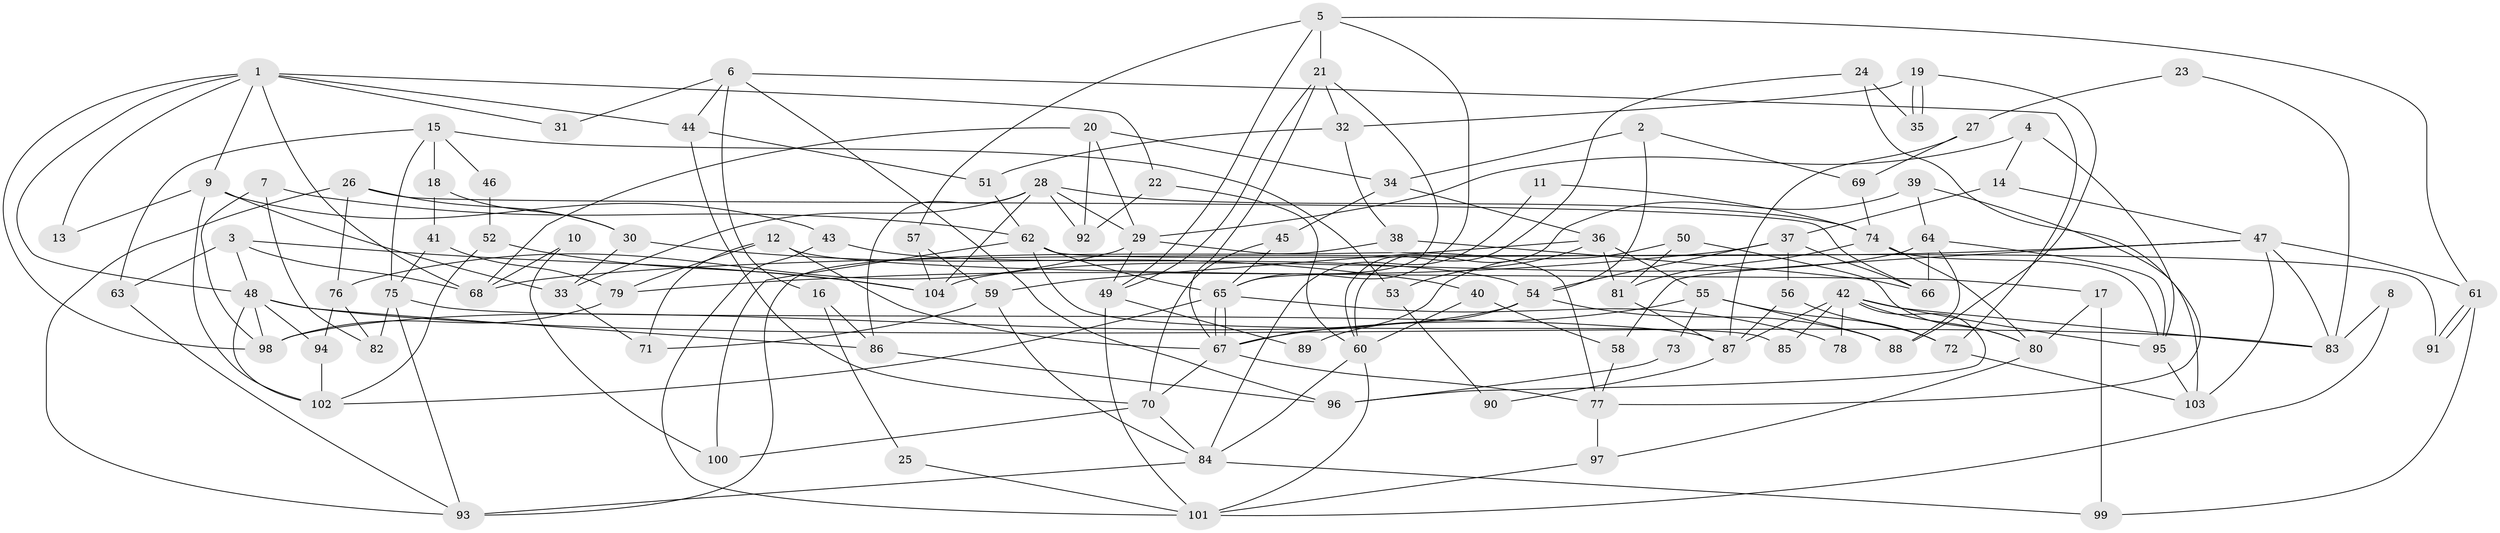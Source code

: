 // Generated by graph-tools (version 1.1) at 2025/11/02/27/25 16:11:19]
// undirected, 104 vertices, 208 edges
graph export_dot {
graph [start="1"]
  node [color=gray90,style=filled];
  1;
  2;
  3;
  4;
  5;
  6;
  7;
  8;
  9;
  10;
  11;
  12;
  13;
  14;
  15;
  16;
  17;
  18;
  19;
  20;
  21;
  22;
  23;
  24;
  25;
  26;
  27;
  28;
  29;
  30;
  31;
  32;
  33;
  34;
  35;
  36;
  37;
  38;
  39;
  40;
  41;
  42;
  43;
  44;
  45;
  46;
  47;
  48;
  49;
  50;
  51;
  52;
  53;
  54;
  55;
  56;
  57;
  58;
  59;
  60;
  61;
  62;
  63;
  64;
  65;
  66;
  67;
  68;
  69;
  70;
  71;
  72;
  73;
  74;
  75;
  76;
  77;
  78;
  79;
  80;
  81;
  82;
  83;
  84;
  85;
  86;
  87;
  88;
  89;
  90;
  91;
  92;
  93;
  94;
  95;
  96;
  97;
  98;
  99;
  100;
  101;
  102;
  103;
  104;
  1 -- 9;
  1 -- 98;
  1 -- 13;
  1 -- 22;
  1 -- 31;
  1 -- 44;
  1 -- 48;
  1 -- 68;
  2 -- 34;
  2 -- 54;
  2 -- 69;
  3 -- 48;
  3 -- 68;
  3 -- 63;
  3 -- 104;
  4 -- 14;
  4 -- 29;
  4 -- 95;
  5 -- 49;
  5 -- 21;
  5 -- 57;
  5 -- 61;
  5 -- 65;
  6 -- 96;
  6 -- 72;
  6 -- 16;
  6 -- 31;
  6 -- 44;
  7 -- 98;
  7 -- 62;
  7 -- 82;
  8 -- 101;
  8 -- 83;
  9 -- 43;
  9 -- 102;
  9 -- 13;
  9 -- 33;
  10 -- 68;
  10 -- 100;
  11 -- 84;
  11 -- 74;
  12 -- 17;
  12 -- 67;
  12 -- 71;
  12 -- 79;
  14 -- 37;
  14 -- 47;
  15 -- 75;
  15 -- 63;
  15 -- 18;
  15 -- 46;
  15 -- 53;
  16 -- 86;
  16 -- 25;
  17 -- 80;
  17 -- 99;
  18 -- 30;
  18 -- 41;
  19 -- 35;
  19 -- 35;
  19 -- 88;
  19 -- 32;
  20 -- 34;
  20 -- 29;
  20 -- 68;
  20 -- 92;
  21 -- 67;
  21 -- 65;
  21 -- 32;
  21 -- 49;
  22 -- 60;
  22 -- 92;
  23 -- 27;
  23 -- 83;
  24 -- 60;
  24 -- 77;
  24 -- 35;
  25 -- 101;
  26 -- 76;
  26 -- 93;
  26 -- 30;
  26 -- 66;
  27 -- 87;
  27 -- 69;
  28 -- 74;
  28 -- 92;
  28 -- 29;
  28 -- 33;
  28 -- 86;
  28 -- 104;
  29 -- 49;
  29 -- 76;
  29 -- 77;
  30 -- 33;
  30 -- 40;
  32 -- 38;
  32 -- 51;
  33 -- 71;
  34 -- 45;
  34 -- 36;
  36 -- 59;
  36 -- 81;
  36 -- 53;
  36 -- 55;
  37 -- 79;
  37 -- 66;
  37 -- 54;
  37 -- 56;
  38 -- 66;
  38 -- 93;
  39 -- 103;
  39 -- 64;
  39 -- 60;
  40 -- 60;
  40 -- 58;
  41 -- 75;
  41 -- 79;
  42 -- 95;
  42 -- 83;
  42 -- 78;
  42 -- 80;
  42 -- 85;
  42 -- 87;
  42 -- 96;
  43 -- 101;
  43 -- 54;
  44 -- 51;
  44 -- 70;
  45 -- 70;
  45 -- 65;
  46 -- 52;
  47 -- 61;
  47 -- 68;
  47 -- 58;
  47 -- 83;
  47 -- 103;
  48 -- 94;
  48 -- 83;
  48 -- 86;
  48 -- 98;
  48 -- 102;
  49 -- 101;
  49 -- 89;
  50 -- 80;
  50 -- 67;
  50 -- 81;
  51 -- 62;
  52 -- 104;
  52 -- 102;
  53 -- 90;
  54 -- 98;
  54 -- 88;
  54 -- 89;
  55 -- 67;
  55 -- 72;
  55 -- 73;
  55 -- 88;
  56 -- 72;
  56 -- 87;
  57 -- 104;
  57 -- 59;
  58 -- 77;
  59 -- 71;
  59 -- 84;
  60 -- 84;
  60 -- 101;
  61 -- 91;
  61 -- 91;
  61 -- 99;
  62 -- 65;
  62 -- 85;
  62 -- 91;
  62 -- 100;
  63 -- 93;
  64 -- 88;
  64 -- 104;
  64 -- 66;
  64 -- 95;
  65 -- 67;
  65 -- 67;
  65 -- 78;
  65 -- 102;
  67 -- 77;
  67 -- 70;
  69 -- 74;
  70 -- 84;
  70 -- 100;
  72 -- 103;
  73 -- 96;
  74 -- 81;
  74 -- 95;
  74 -- 80;
  75 -- 87;
  75 -- 93;
  75 -- 82;
  76 -- 82;
  76 -- 94;
  77 -- 97;
  79 -- 98;
  80 -- 97;
  81 -- 87;
  84 -- 93;
  84 -- 99;
  86 -- 96;
  87 -- 90;
  94 -- 102;
  95 -- 103;
  97 -- 101;
}
